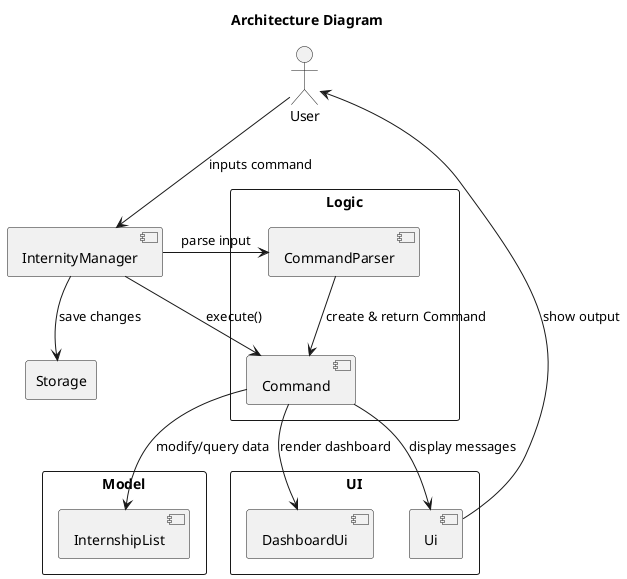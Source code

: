 @startuml
title Architecture Diagram

actor User

rectangle "Logic" {
    [CommandParser]
    [Command]
}

rectangle "Model" {
    [InternshipList]
}

rectangle "Storage" {

}

rectangle "UI" {
    [Ui]
    [DashboardUi]
}

User --> [InternityManager] : inputs command
[InternityManager] --> [CommandParser] : parse input
[CommandParser] --> [Command] : create & return Command
[InternityManager] --> [Command] : execute()

[Command] --> [InternshipList] : modify/query data
[InternityManager] --> [Storage] : save changes
[Command] --> [Ui] : display messages
[Command] --> [DashboardUi] : render dashboard
[Ui] --> User : show output

@enduml
